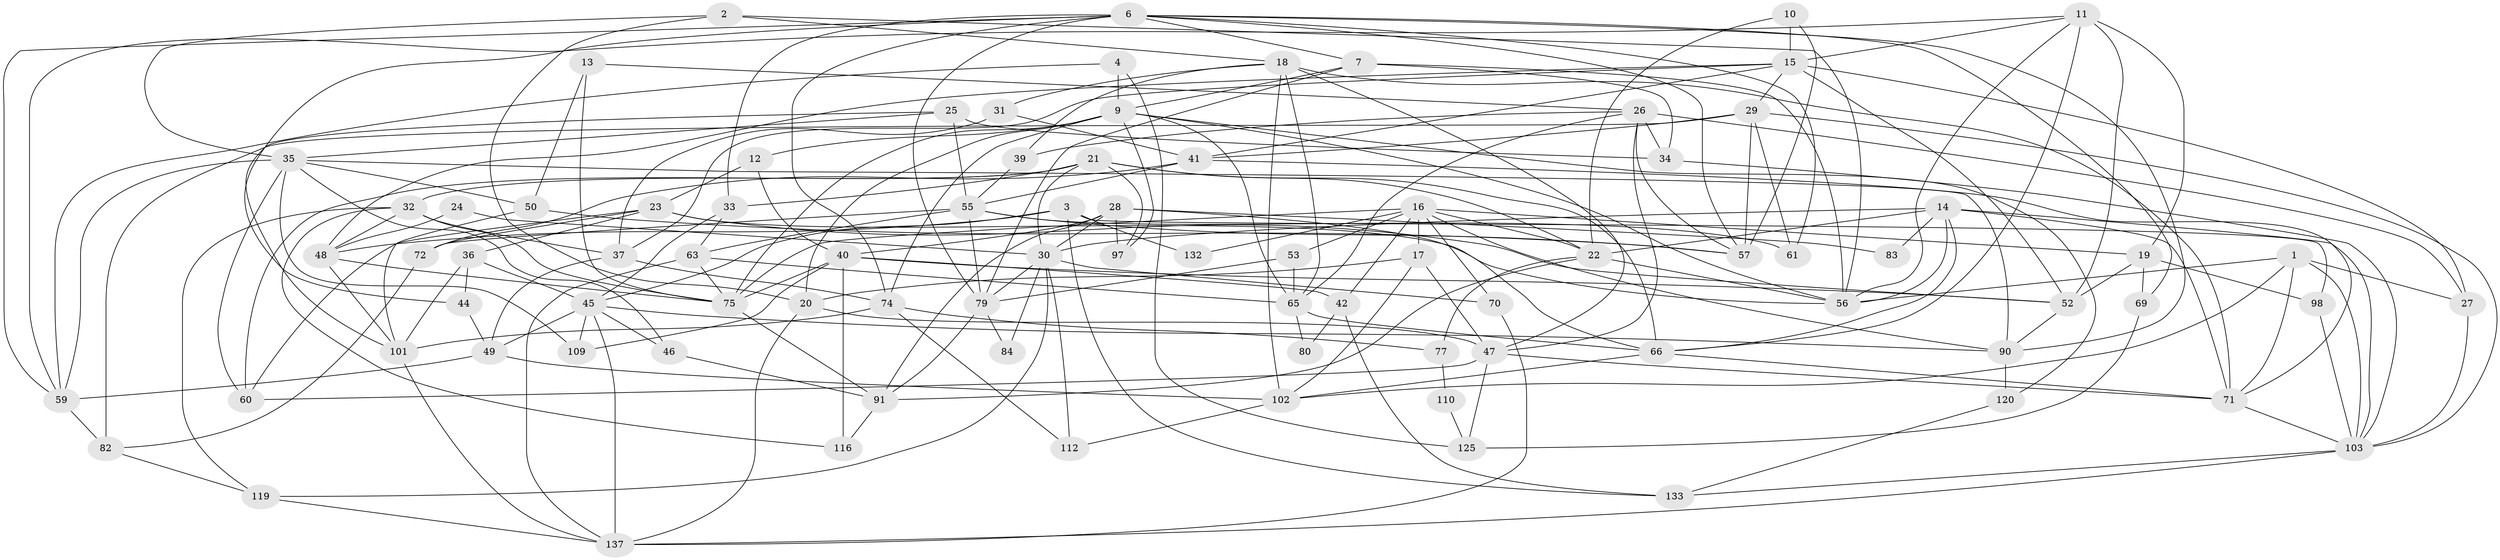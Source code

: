 // Generated by graph-tools (version 1.1) at 2025/24/03/03/25 07:24:00]
// undirected, 86 vertices, 219 edges
graph export_dot {
graph [start="1"]
  node [color=gray90,style=filled];
  1 [super="+89"];
  2;
  3 [super="+5"];
  4 [super="+8"];
  6 [super="+100"];
  7 [super="+122"];
  9 [super="+87"];
  10;
  11 [super="+134"];
  12;
  13;
  14 [super="+54"];
  15 [super="+95"];
  16 [super="+76"];
  17 [super="+38"];
  18 [super="+129"];
  19 [super="+140"];
  20 [super="+105"];
  21 [super="+94"];
  22 [super="+117"];
  23 [super="+121"];
  24;
  25 [super="+88"];
  26 [super="+81"];
  27 [super="+62"];
  28 [super="+104"];
  29 [super="+118"];
  30 [super="+99"];
  31 [super="+115"];
  32 [super="+108"];
  33;
  34;
  35 [super="+126"];
  36;
  37;
  39 [super="+58"];
  40 [super="+67"];
  41 [super="+86"];
  42 [super="+43"];
  44;
  45 [super="+124"];
  46 [super="+51"];
  47;
  48 [super="+85"];
  49 [super="+92"];
  50 [super="+113"];
  52 [super="+107"];
  53;
  55 [super="+64"];
  56 [super="+73"];
  57 [super="+128"];
  59 [super="+131"];
  60;
  61;
  63 [super="+68"];
  65 [super="+127"];
  66 [super="+93"];
  69;
  70;
  71 [super="+96"];
  72;
  74 [super="+78"];
  75 [super="+135"];
  77;
  79 [super="+123"];
  80;
  82 [super="+111"];
  83;
  84;
  90 [super="+139"];
  91 [super="+114"];
  97;
  98;
  101 [super="+136"];
  102 [super="+130"];
  103 [super="+106"];
  109;
  110;
  112;
  116;
  119;
  120;
  125;
  132;
  133;
  137 [super="+138"];
  1 -- 103;
  1 -- 56;
  1 -- 27;
  1 -- 71;
  1 -- 102;
  2 -- 56;
  2 -- 35;
  2 -- 20;
  2 -- 18;
  3 -- 133;
  3 -- 45;
  3 -- 48;
  3 -- 98;
  3 -- 132;
  4 -- 59;
  4 -- 125;
  4 -- 9;
  6 -- 61;
  6 -- 33;
  6 -- 44;
  6 -- 69;
  6 -- 57;
  6 -- 90;
  6 -- 74;
  6 -- 59;
  6 -- 7;
  6 -- 79;
  7 -- 79;
  7 -- 34;
  7 -- 56;
  7 -- 9;
  9 -- 56;
  9 -- 97;
  9 -- 12;
  9 -- 120;
  9 -- 65;
  9 -- 74;
  9 -- 20;
  9 -- 75 [weight=2];
  10 -- 57;
  10 -- 22;
  10 -- 15;
  11 -- 56;
  11 -- 52;
  11 -- 15;
  11 -- 19;
  11 -- 59;
  11 -- 66;
  12 -- 23;
  12 -- 40;
  13 -- 26;
  13 -- 50;
  13 -- 75;
  14 -- 56;
  14 -- 71;
  14 -- 103;
  14 -- 83;
  14 -- 22;
  14 -- 30;
  14 -- 66;
  15 -- 37;
  15 -- 27;
  15 -- 52;
  15 -- 41;
  15 -- 48;
  15 -- 29;
  16 -- 75;
  16 -- 19;
  16 -- 132;
  16 -- 53;
  16 -- 70;
  16 -- 22;
  16 -- 90;
  16 -- 17;
  16 -- 42;
  17 -- 20;
  17 -- 47;
  17 -- 102;
  18 -- 47;
  18 -- 65;
  18 -- 102;
  18 -- 39;
  18 -- 71;
  18 -- 31;
  19 -- 52;
  19 -- 69;
  19 -- 98;
  20 -- 47;
  20 -- 137;
  21 -- 22;
  21 -- 32;
  21 -- 33;
  21 -- 97;
  21 -- 60;
  21 -- 30;
  21 -- 66;
  22 -- 56;
  22 -- 77;
  22 -- 91;
  23 -- 36;
  23 -- 52;
  23 -- 60;
  23 -- 56;
  23 -- 72;
  24 -- 30;
  24 -- 48;
  25 -- 101;
  25 -- 34;
  25 -- 35;
  25 -- 55;
  26 -- 65;
  26 -- 27;
  26 -- 34;
  26 -- 57;
  26 -- 47;
  26 -- 39;
  27 -- 103;
  28 -- 66;
  28 -- 30;
  28 -- 97;
  28 -- 83;
  28 -- 40;
  28 -- 91;
  29 -- 103;
  29 -- 82 [weight=2];
  29 -- 57;
  29 -- 41;
  29 -- 61;
  30 -- 119;
  30 -- 70;
  30 -- 112;
  30 -- 84;
  30 -- 79;
  31 -- 37;
  31 -- 41;
  32 -- 37;
  32 -- 119;
  32 -- 48;
  32 -- 75;
  32 -- 116;
  33 -- 45;
  33 -- 63;
  34 -- 103;
  35 -- 109;
  35 -- 90;
  35 -- 50;
  35 -- 60;
  35 -- 46;
  35 -- 59;
  36 -- 44;
  36 -- 101;
  36 -- 45;
  37 -- 49;
  37 -- 74;
  39 -- 55;
  40 -- 52;
  40 -- 75;
  40 -- 116;
  40 -- 109;
  40 -- 42;
  41 -- 71;
  41 -- 55;
  41 -- 72;
  42 -- 133;
  42 -- 80;
  44 -- 49;
  45 -- 49 [weight=2];
  45 -- 109;
  45 -- 46;
  45 -- 90;
  45 -- 137;
  46 -- 91 [weight=2];
  47 -- 71;
  47 -- 60;
  47 -- 125;
  48 -- 101;
  48 -- 75;
  49 -- 102;
  49 -- 59;
  50 -- 57;
  50 -- 101;
  52 -- 90;
  53 -- 65;
  53 -- 79;
  55 -- 72;
  55 -- 57;
  55 -- 61;
  55 -- 63;
  55 -- 79;
  59 -- 82;
  63 -- 75;
  63 -- 137;
  63 -- 65;
  65 -- 80;
  65 -- 66;
  66 -- 102;
  66 -- 71;
  69 -- 125;
  70 -- 137;
  71 -- 103;
  72 -- 82;
  74 -- 112;
  74 -- 77;
  74 -- 101;
  75 -- 91;
  77 -- 110;
  79 -- 91;
  79 -- 84;
  82 -- 119;
  90 -- 120;
  91 -- 116;
  98 -- 103;
  101 -- 137;
  102 -- 112;
  103 -- 133;
  103 -- 137;
  110 -- 125;
  119 -- 137;
  120 -- 133;
}
